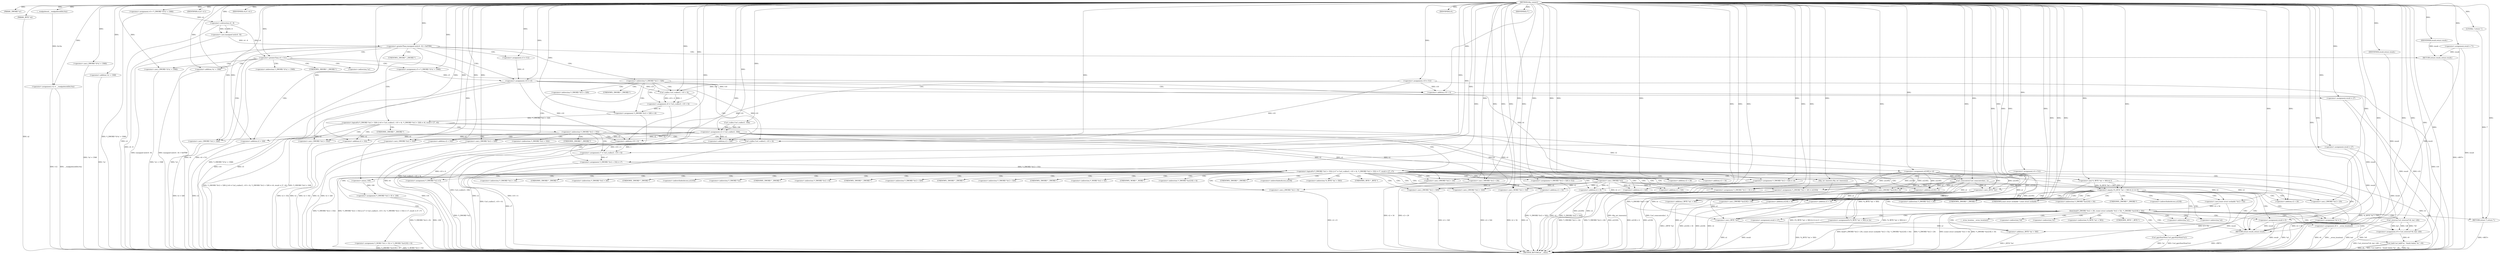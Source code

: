 digraph tftp_connect {  
"1000112" [label = "(METHOD,tftp_connect)" ]
"1000400" [label = "(METHOD_RETURN,int __cdecl)" ]
"1000113" [label = "(PARAM,_DWORD *a1)" ]
"1000114" [label = "(PARAM,_BYTE *a2)" ]
"1000127" [label = "(<operator>.assignment,v12 = __readgsdword(0x14u))" ]
"1000129" [label = "(__readgsdword,__readgsdword(0x14u))" ]
"1000131" [label = "(<operator>.assignment,v2 = Curl_ccalloc(1, 336))" ]
"1000133" [label = "(Curl_ccalloc,Curl_ccalloc(1, 336))" ]
"1000136" [label = "(<operator>.assignment,a1[185] = v2)" ]
"1000141" [label = "(<operator>.assignment,result = 27)" ]
"1000145" [label = "(IDENTIFIER,v2,if ( v2 ))" ]
"1000147" [label = "(<operator>.assignment,v4 = *(_DWORD *)(*a1 + 1568))" ]
"1000150" [label = "(<operator>.cast,(_DWORD *)(*a1 + 1568))" ]
"1000152" [label = "(<operator>.addition,*a1 + 1568)" ]
"1000157" [label = "(IDENTIFIER,v4,if ( v4 ))" ]
"1000159" [label = "(<operator>.assignment,result = 71)" ]
"1000163" [label = "(<operator>.greaterThan,(unsigned int)(v4 - 8) > 0xFFB0)" ]
"1000164" [label = "(<operator>.cast,(unsigned int)(v4 - 8))" ]
"1000166" [label = "(<operator>.subtraction,v4 - 8)" ]
"1000170" [label = "(RETURN,return result;,return result;)" ]
"1000171" [label = "(IDENTIFIER,result,return result;)" ]
"1000172" [label = "(<operator>.assignment,v5 = 512)" ]
"1000176" [label = "(<operator>.greaterThan,v4 > 511)" ]
"1000179" [label = "(<operator>.assignment,v5 = *(_DWORD *)(*a1 + 1568))" ]
"1000182" [label = "(<operator>.cast,(_DWORD *)(*a1 + 1568))" ]
"1000184" [label = "(<operator>.addition,*a1 + 1568)" ]
"1000188" [label = "(<operator>.assignment,v10 = v5)" ]
"1000193" [label = "(<operator>.assignment,v4 = 512)" ]
"1000196" [label = "(<operator>.assignment,v10 = 512)" ]
"1000200" [label = "(<operator>.logicalOr,*(_DWORD *)(v2 + 328) || (v6 = Curl_ccalloc(1, v10 + 4), *(_DWORD *)(v2 + 328) = v6, result = 27, v6))" ]
"1000202" [label = "(<operator>.cast,(_DWORD *)(v2 + 328))" ]
"1000204" [label = "(<operator>.addition,v2 + 328)" ]
"1000208" [label = "(<operator>.assignment,v6 = Curl_ccalloc(1, v10 + 4))" ]
"1000210" [label = "(Curl_ccalloc,Curl_ccalloc(1, v10 + 4))" ]
"1000212" [label = "(<operator>.addition,v10 + 4)" ]
"1000216" [label = "(<operator>.assignment,*(_DWORD *)(v2 + 328) = v6)" ]
"1000218" [label = "(<operator>.cast,(_DWORD *)(v2 + 328))" ]
"1000220" [label = "(<operator>.addition,v2 + 328)" ]
"1000225" [label = "(<operator>.assignment,result = 27)" ]
"1000228" [label = "(IDENTIFIER,v6,)" ]
"1000231" [label = "(<operator>.logicalOr,*(_DWORD *)(v2 + 332) || (v7 = Curl_ccalloc(1, v10 + 4), *(_DWORD *)(v2 + 332) = v7, result = 27, v7))" ]
"1000233" [label = "(<operator>.cast,(_DWORD *)(v2 + 332))" ]
"1000235" [label = "(<operator>.addition,v2 + 332)" ]
"1000239" [label = "(<operator>.assignment,v7 = Curl_ccalloc(1, v10 + 4))" ]
"1000241" [label = "(Curl_ccalloc,Curl_ccalloc(1, v10 + 4))" ]
"1000243" [label = "(<operator>.addition,v10 + 4)" ]
"1000247" [label = "(<operator>.assignment,*(_DWORD *)(v2 + 332) = v7)" ]
"1000249" [label = "(<operator>.cast,(_DWORD *)(v2 + 332))" ]
"1000251" [label = "(<operator>.addition,v2 + 332)" ]
"1000256" [label = "(<operator>.assignment,result = 27)" ]
"1000259" [label = "(IDENTIFIER,v7,)" ]
"1000261" [label = "(Curl_conncontrol,Curl_conncontrol(a1, 1))" ]
"1000264" [label = "(<operator>.assignment,*(_DWORD *)(v2 + 16) = a1)" ]
"1000266" [label = "(<operator>.cast,(_DWORD *)(v2 + 16))" ]
"1000268" [label = "(<operator>.addition,v2 + 16)" ]
"1000272" [label = "(<operator>.assignment,*(_DWORD *)(v2 + 20) = a1[103])" ]
"1000274" [label = "(<operator>.cast,(_DWORD *)(v2 + 20))" ]
"1000276" [label = "(<operator>.addition,v2 + 20)" ]
"1000282" [label = "(<operator>.assignment,*(_DWORD *)v2 = 0)" ]
"1000284" [label = "(<operator>.cast,(_DWORD *)v2)" ]
"1000288" [label = "(<operator>.assignment,*(_DWORD *)(v2 + 8) = -100)" ]
"1000290" [label = "(<operator>.cast,(_DWORD *)(v2 + 8))" ]
"1000292" [label = "(<operator>.addition,v2 + 8)" ]
"1000295" [label = "(<operator>.minus,-100)" ]
"1000297" [label = "(<operator>.assignment,*(_DWORD *)(v2 + 320) = 512)" ]
"1000299" [label = "(<operator>.cast,(_DWORD *)(v2 + 320))" ]
"1000301" [label = "(<operator>.addition,v2 + 320)" ]
"1000305" [label = "(<operator>.assignment,*(_DWORD *)(v2 + 324) = v4)" ]
"1000307" [label = "(<operator>.cast,(_DWORD *)(v2 + 324))" ]
"1000309" [label = "(<operator>.addition,v2 + 324)" ]
"1000313" [label = "(<operator>.assignment,*(_WORD *)(v2 + 52) = *(_DWORD *)(a1[18] + 4))" ]
"1000315" [label = "(<operator>.cast,(_WORD *)(v2 + 52))" ]
"1000317" [label = "(<operator>.addition,v2 + 52)" ]
"1000321" [label = "(<operator>.cast,(_DWORD *)(a1[18] + 4))" ]
"1000323" [label = "(<operator>.addition,a1[18] + 4)" ]
"1000328" [label = "(tftp_set_timeouts,tftp_set_timeouts())" ]
"1000330" [label = "(<operator>.equals,(*((_BYTE *)a1 + 583) & 2) == 0)" ]
"1000331" [label = "(<operator>.and,*((_BYTE *)a1 + 583) & 2)" ]
"1000333" [label = "(<operator>.addition,(_BYTE *)a1 + 583)" ]
"1000334" [label = "(<operator>.cast,(_BYTE *)a1)" ]
"1000342" [label = "(bind,bind(*(_DWORD *)(v2 + 20), (const struct sockaddr *)(v2 + 52), *(_DWORD *)(a1[18] + 16)))" ]
"1000344" [label = "(<operator>.cast,(_DWORD *)(v2 + 20))" ]
"1000346" [label = "(<operator>.addition,v2 + 20)" ]
"1000349" [label = "(<operator>.cast,(const struct sockaddr *)(v2 + 52))" ]
"1000351" [label = "(<operator>.addition,v2 + 52)" ]
"1000355" [label = "(<operator>.cast,(_DWORD *)(a1[18] + 16))" ]
"1000357" [label = "(<operator>.addition,a1[18] + 16)" ]
"1000363" [label = "(<operator>.assignment,v8 = __errno_location())" ]
"1000366" [label = "(<operator>.assignment,v9 = Curl_strerror(*v8, buf, 128))" ]
"1000368" [label = "(Curl_strerror,Curl_strerror(*v8, buf, 128))" ]
"1000373" [label = "(Curl_failf,Curl_failf(*a1, \"bind() failed; %s\", v9))" ]
"1000378" [label = "(RETURN,return 7;,return 7;)" ]
"1000379" [label = "(LITERAL,7,return 7;)" ]
"1000380" [label = "(<operators>.assignmentOr,*((_BYTE *)a1 + 583) |= 2u)" ]
"1000382" [label = "(<operator>.addition,(_BYTE *)a1 + 583)" ]
"1000383" [label = "(<operator>.cast,(_BYTE *)a1)" ]
"1000388" [label = "(Curl_pgrsStartNow,Curl_pgrsStartNow(*a1))" ]
"1000391" [label = "(<operator>.assignment,*a2 = 1)" ]
"1000395" [label = "(<operator>.assignment,result = 0)" ]
"1000398" [label = "(RETURN,return result;,return result;)" ]
"1000399" [label = "(IDENTIFIER,result,return result;)" ]
"1000181" [label = "(<operator>.indirection,*(_DWORD *)(*a1 + 1568))" ]
"1000183" [label = "(UNKNOWN,_DWORD *,_DWORD *)" ]
"1000185" [label = "(<operator>.indirection,*a1)" ]
"1000201" [label = "(<operator>.indirection,*(_DWORD *)(v2 + 328))" ]
"1000203" [label = "(UNKNOWN,_DWORD *,_DWORD *)" ]
"1000217" [label = "(<operator>.indirection,*(_DWORD *)(v2 + 328))" ]
"1000219" [label = "(UNKNOWN,_DWORD *,_DWORD *)" ]
"1000232" [label = "(<operator>.indirection,*(_DWORD *)(v2 + 332))" ]
"1000234" [label = "(UNKNOWN,_DWORD *,_DWORD *)" ]
"1000248" [label = "(<operator>.indirection,*(_DWORD *)(v2 + 332))" ]
"1000250" [label = "(UNKNOWN,_DWORD *,_DWORD *)" ]
"1000265" [label = "(<operator>.indirection,*(_DWORD *)(v2 + 16))" ]
"1000267" [label = "(UNKNOWN,_DWORD *,_DWORD *)" ]
"1000273" [label = "(<operator>.indirection,*(_DWORD *)(v2 + 20))" ]
"1000275" [label = "(UNKNOWN,_DWORD *,_DWORD *)" ]
"1000279" [label = "(<operator>.indirectIndexAccess,a1[103])" ]
"1000283" [label = "(<operator>.indirection,*(_DWORD *)v2)" ]
"1000285" [label = "(UNKNOWN,_DWORD *,_DWORD *)" ]
"1000289" [label = "(<operator>.indirection,*(_DWORD *)(v2 + 8))" ]
"1000291" [label = "(UNKNOWN,_DWORD *,_DWORD *)" ]
"1000298" [label = "(<operator>.indirection,*(_DWORD *)(v2 + 320))" ]
"1000300" [label = "(UNKNOWN,_DWORD *,_DWORD *)" ]
"1000306" [label = "(<operator>.indirection,*(_DWORD *)(v2 + 324))" ]
"1000308" [label = "(UNKNOWN,_DWORD *,_DWORD *)" ]
"1000314" [label = "(<operator>.indirection,*(_WORD *)(v2 + 52))" ]
"1000316" [label = "(UNKNOWN,_WORD *,_WORD *)" ]
"1000320" [label = "(<operator>.indirection,*(_DWORD *)(a1[18] + 4))" ]
"1000322" [label = "(UNKNOWN,_DWORD *,_DWORD *)" ]
"1000324" [label = "(<operator>.indirectIndexAccess,a1[18])" ]
"1000332" [label = "(<operator>.indirection,*((_BYTE *)a1 + 583))" ]
"1000335" [label = "(UNKNOWN,_BYTE *,_BYTE *)" ]
"1000343" [label = "(<operator>.indirection,*(_DWORD *)(v2 + 20))" ]
"1000345" [label = "(UNKNOWN,_DWORD *,_DWORD *)" ]
"1000350" [label = "(UNKNOWN,const struct sockaddr *,const struct sockaddr *)" ]
"1000354" [label = "(<operator>.indirection,*(_DWORD *)(a1[18] + 16))" ]
"1000356" [label = "(UNKNOWN,_DWORD *,_DWORD *)" ]
"1000358" [label = "(<operator>.indirectIndexAccess,a1[18])" ]
"1000365" [label = "(__errno_location,__errno_location())" ]
"1000369" [label = "(<operator>.indirection,*v8)" ]
"1000374" [label = "(<operator>.indirection,*a1)" ]
"1000381" [label = "(<operator>.indirection,*((_BYTE *)a1 + 583))" ]
"1000384" [label = "(UNKNOWN,_BYTE *,_BYTE *)" ]
"1000389" [label = "(<operator>.indirection,*a1)" ]
"1000392" [label = "(<operator>.indirection,*a2)" ]
  "1000378" -> "1000400"  [ label = "DDG: <RET>"] 
  "1000170" -> "1000400"  [ label = "DDG: <RET>"] 
  "1000344" -> "1000400"  [ label = "DDG: v2 + 20"] 
  "1000210" -> "1000400"  [ label = "DDG: v10 + 4"] 
  "1000288" -> "1000400"  [ label = "DDG: *(_DWORD *)(v2 + 8)"] 
  "1000179" -> "1000400"  [ label = "DDG: *(_DWORD *)(*a1 + 1568)"] 
  "1000163" -> "1000400"  [ label = "DDG: (unsigned int)(v4 - 8)"] 
  "1000166" -> "1000400"  [ label = "DDG: v4"] 
  "1000241" -> "1000400"  [ label = "DDG: v10 + 4"] 
  "1000193" -> "1000400"  [ label = "DDG: v4"] 
  "1000342" -> "1000400"  [ label = "DDG: bind(*(_DWORD *)(v2 + 20), (const struct sockaddr *)(v2 + 52), *(_DWORD *)(a1[18] + 16))"] 
  "1000373" -> "1000400"  [ label = "DDG: *a1"] 
  "1000204" -> "1000400"  [ label = "DDG: v2"] 
  "1000200" -> "1000400"  [ label = "DDG: *(_DWORD *)(v2 + 328) || (v6 = Curl_ccalloc(1, v10 + 4), *(_DWORD *)(v2 + 328) = v6, result = 27, v6)"] 
  "1000288" -> "1000400"  [ label = "DDG: -100"] 
  "1000388" -> "1000400"  [ label = "DDG: *a1"] 
  "1000127" -> "1000400"  [ label = "DDG: v12"] 
  "1000163" -> "1000400"  [ label = "DDG: (unsigned int)(v4 - 8) > 0xFFB0"] 
  "1000351" -> "1000400"  [ label = "DDG: v2"] 
  "1000216" -> "1000400"  [ label = "DDG: v6"] 
  "1000188" -> "1000400"  [ label = "DDG: v10"] 
  "1000164" -> "1000400"  [ label = "DDG: v4 - 8"] 
  "1000243" -> "1000400"  [ label = "DDG: v10"] 
  "1000330" -> "1000400"  [ label = "DDG: (*((_BYTE *)a1 + 583) & 2) == 0"] 
  "1000264" -> "1000400"  [ label = "DDG: *(_DWORD *)(v2 + 16)"] 
  "1000349" -> "1000400"  [ label = "DDG: v2 + 52"] 
  "1000141" -> "1000400"  [ label = "DDG: result"] 
  "1000182" -> "1000400"  [ label = "DDG: *a1 + 1568"] 
  "1000212" -> "1000400"  [ label = "DDG: v10"] 
  "1000333" -> "1000400"  [ label = "DDG: (_BYTE *)a1"] 
  "1000321" -> "1000400"  [ label = "DDG: a1[18] + 4"] 
  "1000363" -> "1000400"  [ label = "DDG: v8"] 
  "1000368" -> "1000400"  [ label = "DDG: *v8"] 
  "1000391" -> "1000400"  [ label = "DDG: *a2"] 
  "1000220" -> "1000400"  [ label = "DDG: v2"] 
  "1000150" -> "1000400"  [ label = "DDG: *a1 + 1568"] 
  "1000297" -> "1000400"  [ label = "DDG: *(_DWORD *)(v2 + 320)"] 
  "1000313" -> "1000400"  [ label = "DDG: *(_DWORD *)(a1[18] + 4)"] 
  "1000136" -> "1000400"  [ label = "DDG: a1[185]"] 
  "1000282" -> "1000400"  [ label = "DDG: *(_DWORD *)v2"] 
  "1000218" -> "1000400"  [ label = "DDG: v2 + 328"] 
  "1000299" -> "1000400"  [ label = "DDG: v2 + 320"] 
  "1000152" -> "1000400"  [ label = "DDG: *a1"] 
  "1000225" -> "1000400"  [ label = "DDG: result"] 
  "1000239" -> "1000400"  [ label = "DDG: Curl_ccalloc(1, v10 + 4)"] 
  "1000366" -> "1000400"  [ label = "DDG: Curl_strerror(*v8, buf, 128)"] 
  "1000266" -> "1000400"  [ label = "DDG: v2 + 16"] 
  "1000131" -> "1000400"  [ label = "DDG: Curl_ccalloc(1, 336)"] 
  "1000363" -> "1000400"  [ label = "DDG: __errno_location()"] 
  "1000290" -> "1000400"  [ label = "DDG: v2 + 8"] 
  "1000147" -> "1000400"  [ label = "DDG: *(_DWORD *)(*a1 + 1568)"] 
  "1000202" -> "1000400"  [ label = "DDG: v2 + 328"] 
  "1000235" -> "1000400"  [ label = "DDG: v2"] 
  "1000188" -> "1000400"  [ label = "DDG: v5"] 
  "1000383" -> "1000400"  [ label = "DDG: a1"] 
  "1000231" -> "1000400"  [ label = "DDG: *(_DWORD *)(v2 + 332)"] 
  "1000184" -> "1000400"  [ label = "DDG: *a1"] 
  "1000272" -> "1000400"  [ label = "DDG: a1[103]"] 
  "1000313" -> "1000400"  [ label = "DDG: *(_WORD *)(v2 + 52)"] 
  "1000261" -> "1000400"  [ label = "DDG: Curl_conncontrol(a1, 1)"] 
  "1000342" -> "1000400"  [ label = "DDG: *(_DWORD *)(v2 + 20)"] 
  "1000251" -> "1000400"  [ label = "DDG: v2"] 
  "1000231" -> "1000400"  [ label = "DDG: *(_DWORD *)(v2 + 332) || (v7 = Curl_ccalloc(1, v10 + 4), *(_DWORD *)(v2 + 332) = v7, result = 27, v7)"] 
  "1000315" -> "1000400"  [ label = "DDG: v2 + 52"] 
  "1000331" -> "1000400"  [ label = "DDG: *((_BYTE *)a1 + 583)"] 
  "1000342" -> "1000400"  [ label = "DDG: (const struct sockaddr *)(v2 + 52)"] 
  "1000256" -> "1000400"  [ label = "DDG: result"] 
  "1000388" -> "1000400"  [ label = "DDG: Curl_pgrsStartNow(*a1)"] 
  "1000305" -> "1000400"  [ label = "DDG: *(_DWORD *)(v2 + 324)"] 
  "1000200" -> "1000400"  [ label = "DDG: *(_DWORD *)(v2 + 328)"] 
  "1000328" -> "1000400"  [ label = "DDG: tftp_set_timeouts()"] 
  "1000334" -> "1000400"  [ label = "DDG: a1"] 
  "1000114" -> "1000400"  [ label = "DDG: a2"] 
  "1000272" -> "1000400"  [ label = "DDG: *(_DWORD *)(v2 + 20)"] 
  "1000176" -> "1000400"  [ label = "DDG: v4"] 
  "1000373" -> "1000400"  [ label = "DDG: v9"] 
  "1000176" -> "1000400"  [ label = "DDG: v4 > 511"] 
  "1000395" -> "1000400"  [ label = "DDG: result"] 
  "1000342" -> "1000400"  [ label = "DDG: *(_DWORD *)(a1[18] + 16)"] 
  "1000136" -> "1000400"  [ label = "DDG: v2"] 
  "1000127" -> "1000400"  [ label = "DDG: __readgsdword(0x14u)"] 
  "1000382" -> "1000400"  [ label = "DDG: (_BYTE *)a1"] 
  "1000355" -> "1000400"  [ label = "DDG: a1[18] + 16"] 
  "1000208" -> "1000400"  [ label = "DDG: Curl_ccalloc(1, v10 + 4)"] 
  "1000159" -> "1000400"  [ label = "DDG: result"] 
  "1000247" -> "1000400"  [ label = "DDG: v7"] 
  "1000307" -> "1000400"  [ label = "DDG: v2 + 324"] 
  "1000317" -> "1000400"  [ label = "DDG: v2"] 
  "1000373" -> "1000400"  [ label = "DDG: Curl_failf(*a1, \"bind() failed; %s\", v9)"] 
  "1000274" -> "1000400"  [ label = "DDG: v2 + 20"] 
  "1000196" -> "1000400"  [ label = "DDG: v10"] 
  "1000380" -> "1000400"  [ label = "DDG: *((_BYTE *)a1 + 583)"] 
  "1000368" -> "1000400"  [ label = "DDG: buf"] 
  "1000323" -> "1000400"  [ label = "DDG: a1[18]"] 
  "1000357" -> "1000400"  [ label = "DDG: a1[18]"] 
  "1000305" -> "1000400"  [ label = "DDG: v4"] 
  "1000233" -> "1000400"  [ label = "DDG: v2 + 332"] 
  "1000249" -> "1000400"  [ label = "DDG: v2 + 332"] 
  "1000330" -> "1000400"  [ label = "DDG: *((_BYTE *)a1 + 583) & 2"] 
  "1000398" -> "1000400"  [ label = "DDG: <RET>"] 
  "1000112" -> "1000113"  [ label = "DDG: "] 
  "1000112" -> "1000114"  [ label = "DDG: "] 
  "1000129" -> "1000127"  [ label = "DDG: 0x14u"] 
  "1000112" -> "1000127"  [ label = "DDG: "] 
  "1000112" -> "1000129"  [ label = "DDG: "] 
  "1000133" -> "1000131"  [ label = "DDG: 1"] 
  "1000133" -> "1000131"  [ label = "DDG: 336"] 
  "1000112" -> "1000131"  [ label = "DDG: "] 
  "1000112" -> "1000133"  [ label = "DDG: "] 
  "1000131" -> "1000136"  [ label = "DDG: v2"] 
  "1000112" -> "1000136"  [ label = "DDG: "] 
  "1000112" -> "1000141"  [ label = "DDG: "] 
  "1000112" -> "1000145"  [ label = "DDG: "] 
  "1000112" -> "1000147"  [ label = "DDG: "] 
  "1000112" -> "1000150"  [ label = "DDG: "] 
  "1000112" -> "1000152"  [ label = "DDG: "] 
  "1000112" -> "1000157"  [ label = "DDG: "] 
  "1000112" -> "1000159"  [ label = "DDG: "] 
  "1000164" -> "1000163"  [ label = "DDG: v4 - 8"] 
  "1000166" -> "1000164"  [ label = "DDG: v4"] 
  "1000166" -> "1000164"  [ label = "DDG: 8"] 
  "1000147" -> "1000166"  [ label = "DDG: v4"] 
  "1000112" -> "1000166"  [ label = "DDG: "] 
  "1000112" -> "1000163"  [ label = "DDG: "] 
  "1000171" -> "1000170"  [ label = "DDG: result"] 
  "1000159" -> "1000170"  [ label = "DDG: result"] 
  "1000112" -> "1000171"  [ label = "DDG: "] 
  "1000112" -> "1000172"  [ label = "DDG: "] 
  "1000166" -> "1000176"  [ label = "DDG: v4"] 
  "1000112" -> "1000176"  [ label = "DDG: "] 
  "1000112" -> "1000179"  [ label = "DDG: "] 
  "1000112" -> "1000182"  [ label = "DDG: "] 
  "1000112" -> "1000184"  [ label = "DDG: "] 
  "1000179" -> "1000188"  [ label = "DDG: v5"] 
  "1000172" -> "1000188"  [ label = "DDG: v5"] 
  "1000112" -> "1000188"  [ label = "DDG: "] 
  "1000112" -> "1000193"  [ label = "DDG: "] 
  "1000112" -> "1000196"  [ label = "DDG: "] 
  "1000216" -> "1000200"  [ label = "DDG: *(_DWORD *)(v2 + 328)"] 
  "1000112" -> "1000202"  [ label = "DDG: "] 
  "1000131" -> "1000202"  [ label = "DDG: v2"] 
  "1000112" -> "1000204"  [ label = "DDG: "] 
  "1000131" -> "1000204"  [ label = "DDG: v2"] 
  "1000210" -> "1000208"  [ label = "DDG: 1"] 
  "1000210" -> "1000208"  [ label = "DDG: v10 + 4"] 
  "1000112" -> "1000208"  [ label = "DDG: "] 
  "1000112" -> "1000210"  [ label = "DDG: "] 
  "1000188" -> "1000210"  [ label = "DDG: v10"] 
  "1000196" -> "1000210"  [ label = "DDG: v10"] 
  "1000188" -> "1000212"  [ label = "DDG: v10"] 
  "1000196" -> "1000212"  [ label = "DDG: v10"] 
  "1000112" -> "1000212"  [ label = "DDG: "] 
  "1000208" -> "1000216"  [ label = "DDG: v6"] 
  "1000112" -> "1000216"  [ label = "DDG: "] 
  "1000112" -> "1000218"  [ label = "DDG: "] 
  "1000131" -> "1000218"  [ label = "DDG: v2"] 
  "1000112" -> "1000220"  [ label = "DDG: "] 
  "1000131" -> "1000220"  [ label = "DDG: v2"] 
  "1000112" -> "1000225"  [ label = "DDG: "] 
  "1000112" -> "1000228"  [ label = "DDG: "] 
  "1000247" -> "1000231"  [ label = "DDG: *(_DWORD *)(v2 + 332)"] 
  "1000112" -> "1000233"  [ label = "DDG: "] 
  "1000131" -> "1000233"  [ label = "DDG: v2"] 
  "1000112" -> "1000235"  [ label = "DDG: "] 
  "1000131" -> "1000235"  [ label = "DDG: v2"] 
  "1000241" -> "1000239"  [ label = "DDG: 1"] 
  "1000241" -> "1000239"  [ label = "DDG: v10 + 4"] 
  "1000112" -> "1000239"  [ label = "DDG: "] 
  "1000112" -> "1000241"  [ label = "DDG: "] 
  "1000188" -> "1000241"  [ label = "DDG: v10"] 
  "1000196" -> "1000241"  [ label = "DDG: v10"] 
  "1000188" -> "1000243"  [ label = "DDG: v10"] 
  "1000196" -> "1000243"  [ label = "DDG: v10"] 
  "1000112" -> "1000243"  [ label = "DDG: "] 
  "1000239" -> "1000247"  [ label = "DDG: v7"] 
  "1000112" -> "1000247"  [ label = "DDG: "] 
  "1000112" -> "1000249"  [ label = "DDG: "] 
  "1000131" -> "1000249"  [ label = "DDG: v2"] 
  "1000112" -> "1000251"  [ label = "DDG: "] 
  "1000131" -> "1000251"  [ label = "DDG: v2"] 
  "1000112" -> "1000256"  [ label = "DDG: "] 
  "1000112" -> "1000259"  [ label = "DDG: "] 
  "1000136" -> "1000261"  [ label = "DDG: a1[185]"] 
  "1000112" -> "1000261"  [ label = "DDG: "] 
  "1000136" -> "1000264"  [ label = "DDG: a1[185]"] 
  "1000261" -> "1000264"  [ label = "DDG: a1"] 
  "1000112" -> "1000264"  [ label = "DDG: "] 
  "1000112" -> "1000266"  [ label = "DDG: "] 
  "1000131" -> "1000266"  [ label = "DDG: v2"] 
  "1000112" -> "1000268"  [ label = "DDG: "] 
  "1000131" -> "1000268"  [ label = "DDG: v2"] 
  "1000136" -> "1000272"  [ label = "DDG: a1[185]"] 
  "1000261" -> "1000272"  [ label = "DDG: a1"] 
  "1000112" -> "1000272"  [ label = "DDG: "] 
  "1000112" -> "1000274"  [ label = "DDG: "] 
  "1000131" -> "1000274"  [ label = "DDG: v2"] 
  "1000112" -> "1000276"  [ label = "DDG: "] 
  "1000131" -> "1000276"  [ label = "DDG: v2"] 
  "1000112" -> "1000282"  [ label = "DDG: "] 
  "1000112" -> "1000284"  [ label = "DDG: "] 
  "1000131" -> "1000284"  [ label = "DDG: v2"] 
  "1000295" -> "1000288"  [ label = "DDG: 100"] 
  "1000284" -> "1000290"  [ label = "DDG: v2"] 
  "1000112" -> "1000290"  [ label = "DDG: "] 
  "1000284" -> "1000292"  [ label = "DDG: v2"] 
  "1000112" -> "1000292"  [ label = "DDG: "] 
  "1000112" -> "1000295"  [ label = "DDG: "] 
  "1000112" -> "1000297"  [ label = "DDG: "] 
  "1000112" -> "1000299"  [ label = "DDG: "] 
  "1000284" -> "1000299"  [ label = "DDG: v2"] 
  "1000112" -> "1000301"  [ label = "DDG: "] 
  "1000284" -> "1000301"  [ label = "DDG: v2"] 
  "1000193" -> "1000305"  [ label = "DDG: v4"] 
  "1000176" -> "1000305"  [ label = "DDG: v4"] 
  "1000112" -> "1000305"  [ label = "DDG: "] 
  "1000112" -> "1000307"  [ label = "DDG: "] 
  "1000284" -> "1000307"  [ label = "DDG: v2"] 
  "1000112" -> "1000309"  [ label = "DDG: "] 
  "1000284" -> "1000309"  [ label = "DDG: v2"] 
  "1000112" -> "1000315"  [ label = "DDG: "] 
  "1000284" -> "1000315"  [ label = "DDG: v2"] 
  "1000112" -> "1000317"  [ label = "DDG: "] 
  "1000284" -> "1000317"  [ label = "DDG: v2"] 
  "1000136" -> "1000321"  [ label = "DDG: a1[185]"] 
  "1000261" -> "1000321"  [ label = "DDG: a1"] 
  "1000112" -> "1000321"  [ label = "DDG: "] 
  "1000136" -> "1000323"  [ label = "DDG: a1[185]"] 
  "1000261" -> "1000323"  [ label = "DDG: a1"] 
  "1000112" -> "1000323"  [ label = "DDG: "] 
  "1000112" -> "1000328"  [ label = "DDG: "] 
  "1000331" -> "1000330"  [ label = "DDG: *((_BYTE *)a1 + 583)"] 
  "1000331" -> "1000330"  [ label = "DDG: 2"] 
  "1000334" -> "1000333"  [ label = "DDG: a1"] 
  "1000136" -> "1000334"  [ label = "DDG: a1[185]"] 
  "1000112" -> "1000334"  [ label = "DDG: "] 
  "1000261" -> "1000334"  [ label = "DDG: a1"] 
  "1000112" -> "1000333"  [ label = "DDG: "] 
  "1000112" -> "1000331"  [ label = "DDG: "] 
  "1000112" -> "1000330"  [ label = "DDG: "] 
  "1000272" -> "1000342"  [ label = "DDG: *(_DWORD *)(v2 + 20)"] 
  "1000112" -> "1000344"  [ label = "DDG: "] 
  "1000284" -> "1000344"  [ label = "DDG: v2"] 
  "1000112" -> "1000346"  [ label = "DDG: "] 
  "1000284" -> "1000346"  [ label = "DDG: v2"] 
  "1000349" -> "1000342"  [ label = "DDG: v2 + 52"] 
  "1000112" -> "1000349"  [ label = "DDG: "] 
  "1000284" -> "1000349"  [ label = "DDG: v2"] 
  "1000112" -> "1000351"  [ label = "DDG: "] 
  "1000284" -> "1000351"  [ label = "DDG: v2"] 
  "1000334" -> "1000355"  [ label = "DDG: a1"] 
  "1000136" -> "1000355"  [ label = "DDG: a1[185]"] 
  "1000261" -> "1000355"  [ label = "DDG: a1"] 
  "1000112" -> "1000355"  [ label = "DDG: "] 
  "1000334" -> "1000357"  [ label = "DDG: a1"] 
  "1000136" -> "1000357"  [ label = "DDG: a1[185]"] 
  "1000261" -> "1000357"  [ label = "DDG: a1"] 
  "1000112" -> "1000357"  [ label = "DDG: "] 
  "1000112" -> "1000363"  [ label = "DDG: "] 
  "1000368" -> "1000366"  [ label = "DDG: *v8"] 
  "1000368" -> "1000366"  [ label = "DDG: buf"] 
  "1000368" -> "1000366"  [ label = "DDG: 128"] 
  "1000112" -> "1000366"  [ label = "DDG: "] 
  "1000112" -> "1000368"  [ label = "DDG: "] 
  "1000112" -> "1000373"  [ label = "DDG: "] 
  "1000366" -> "1000373"  [ label = "DDG: v9"] 
  "1000379" -> "1000378"  [ label = "DDG: 7"] 
  "1000112" -> "1000378"  [ label = "DDG: "] 
  "1000112" -> "1000379"  [ label = "DDG: "] 
  "1000112" -> "1000380"  [ label = "DDG: "] 
  "1000331" -> "1000380"  [ label = "DDG: *((_BYTE *)a1 + 583)"] 
  "1000383" -> "1000382"  [ label = "DDG: a1"] 
  "1000136" -> "1000383"  [ label = "DDG: a1[185]"] 
  "1000334" -> "1000383"  [ label = "DDG: a1"] 
  "1000112" -> "1000383"  [ label = "DDG: "] 
  "1000261" -> "1000383"  [ label = "DDG: a1"] 
  "1000112" -> "1000382"  [ label = "DDG: "] 
  "1000112" -> "1000391"  [ label = "DDG: "] 
  "1000112" -> "1000395"  [ label = "DDG: "] 
  "1000399" -> "1000398"  [ label = "DDG: result"] 
  "1000141" -> "1000398"  [ label = "DDG: result"] 
  "1000225" -> "1000398"  [ label = "DDG: result"] 
  "1000256" -> "1000398"  [ label = "DDG: result"] 
  "1000395" -> "1000398"  [ label = "DDG: result"] 
  "1000159" -> "1000398"  [ label = "DDG: result"] 
  "1000112" -> "1000399"  [ label = "DDG: "] 
  "1000163" -> "1000176"  [ label = "CDG: "] 
  "1000163" -> "1000172"  [ label = "CDG: "] 
  "1000163" -> "1000170"  [ label = "CDG: "] 
  "1000163" -> "1000188"  [ label = "CDG: "] 
  "1000163" -> "1000204"  [ label = "CDG: "] 
  "1000163" -> "1000203"  [ label = "CDG: "] 
  "1000163" -> "1000202"  [ label = "CDG: "] 
  "1000163" -> "1000201"  [ label = "CDG: "] 
  "1000163" -> "1000200"  [ label = "CDG: "] 
  "1000176" -> "1000185"  [ label = "CDG: "] 
  "1000176" -> "1000184"  [ label = "CDG: "] 
  "1000176" -> "1000183"  [ label = "CDG: "] 
  "1000176" -> "1000182"  [ label = "CDG: "] 
  "1000176" -> "1000181"  [ label = "CDG: "] 
  "1000176" -> "1000179"  [ label = "CDG: "] 
  "1000200" -> "1000235"  [ label = "CDG: "] 
  "1000200" -> "1000234"  [ label = "CDG: "] 
  "1000200" -> "1000233"  [ label = "CDG: "] 
  "1000200" -> "1000232"  [ label = "CDG: "] 
  "1000200" -> "1000231"  [ label = "CDG: "] 
  "1000200" -> "1000398"  [ label = "CDG: "] 
  "1000201" -> "1000208"  [ label = "CDG: "] 
  "1000201" -> "1000220"  [ label = "CDG: "] 
  "1000201" -> "1000219"  [ label = "CDG: "] 
  "1000201" -> "1000218"  [ label = "CDG: "] 
  "1000201" -> "1000217"  [ label = "CDG: "] 
  "1000201" -> "1000216"  [ label = "CDG: "] 
  "1000201" -> "1000212"  [ label = "CDG: "] 
  "1000201" -> "1000210"  [ label = "CDG: "] 
  "1000201" -> "1000225"  [ label = "CDG: "] 
  "1000231" -> "1000272"  [ label = "CDG: "] 
  "1000231" -> "1000268"  [ label = "CDG: "] 
  "1000231" -> "1000267"  [ label = "CDG: "] 
  "1000231" -> "1000266"  [ label = "CDG: "] 
  "1000231" -> "1000265"  [ label = "CDG: "] 
  "1000231" -> "1000264"  [ label = "CDG: "] 
  "1000231" -> "1000261"  [ label = "CDG: "] 
  "1000231" -> "1000288"  [ label = "CDG: "] 
  "1000231" -> "1000285"  [ label = "CDG: "] 
  "1000231" -> "1000284"  [ label = "CDG: "] 
  "1000231" -> "1000283"  [ label = "CDG: "] 
  "1000231" -> "1000282"  [ label = "CDG: "] 
  "1000231" -> "1000279"  [ label = "CDG: "] 
  "1000231" -> "1000276"  [ label = "CDG: "] 
  "1000231" -> "1000275"  [ label = "CDG: "] 
  "1000231" -> "1000274"  [ label = "CDG: "] 
  "1000231" -> "1000273"  [ label = "CDG: "] 
  "1000231" -> "1000301"  [ label = "CDG: "] 
  "1000231" -> "1000300"  [ label = "CDG: "] 
  "1000231" -> "1000299"  [ label = "CDG: "] 
  "1000231" -> "1000298"  [ label = "CDG: "] 
  "1000231" -> "1000297"  [ label = "CDG: "] 
  "1000231" -> "1000295"  [ label = "CDG: "] 
  "1000231" -> "1000292"  [ label = "CDG: "] 
  "1000231" -> "1000291"  [ label = "CDG: "] 
  "1000231" -> "1000290"  [ label = "CDG: "] 
  "1000231" -> "1000289"  [ label = "CDG: "] 
  "1000231" -> "1000320"  [ label = "CDG: "] 
  "1000231" -> "1000317"  [ label = "CDG: "] 
  "1000231" -> "1000316"  [ label = "CDG: "] 
  "1000231" -> "1000315"  [ label = "CDG: "] 
  "1000231" -> "1000314"  [ label = "CDG: "] 
  "1000231" -> "1000313"  [ label = "CDG: "] 
  "1000231" -> "1000309"  [ label = "CDG: "] 
  "1000231" -> "1000308"  [ label = "CDG: "] 
  "1000231" -> "1000307"  [ label = "CDG: "] 
  "1000231" -> "1000306"  [ label = "CDG: "] 
  "1000231" -> "1000305"  [ label = "CDG: "] 
  "1000231" -> "1000335"  [ label = "CDG: "] 
  "1000231" -> "1000334"  [ label = "CDG: "] 
  "1000231" -> "1000333"  [ label = "CDG: "] 
  "1000231" -> "1000332"  [ label = "CDG: "] 
  "1000231" -> "1000331"  [ label = "CDG: "] 
  "1000231" -> "1000330"  [ label = "CDG: "] 
  "1000231" -> "1000328"  [ label = "CDG: "] 
  "1000231" -> "1000324"  [ label = "CDG: "] 
  "1000231" -> "1000323"  [ label = "CDG: "] 
  "1000231" -> "1000322"  [ label = "CDG: "] 
  "1000231" -> "1000321"  [ label = "CDG: "] 
  "1000231" -> "1000398"  [ label = "CDG: "] 
  "1000232" -> "1000239"  [ label = "CDG: "] 
  "1000232" -> "1000256"  [ label = "CDG: "] 
  "1000232" -> "1000251"  [ label = "CDG: "] 
  "1000232" -> "1000250"  [ label = "CDG: "] 
  "1000232" -> "1000249"  [ label = "CDG: "] 
  "1000232" -> "1000248"  [ label = "CDG: "] 
  "1000232" -> "1000247"  [ label = "CDG: "] 
  "1000232" -> "1000243"  [ label = "CDG: "] 
  "1000232" -> "1000241"  [ label = "CDG: "] 
  "1000330" -> "1000351"  [ label = "CDG: "] 
  "1000330" -> "1000350"  [ label = "CDG: "] 
  "1000330" -> "1000349"  [ label = "CDG: "] 
  "1000330" -> "1000346"  [ label = "CDG: "] 
  "1000330" -> "1000345"  [ label = "CDG: "] 
  "1000330" -> "1000344"  [ label = "CDG: "] 
  "1000330" -> "1000343"  [ label = "CDG: "] 
  "1000330" -> "1000342"  [ label = "CDG: "] 
  "1000330" -> "1000358"  [ label = "CDG: "] 
  "1000330" -> "1000357"  [ label = "CDG: "] 
  "1000330" -> "1000356"  [ label = "CDG: "] 
  "1000330" -> "1000355"  [ label = "CDG: "] 
  "1000330" -> "1000354"  [ label = "CDG: "] 
  "1000330" -> "1000398"  [ label = "CDG: "] 
  "1000330" -> "1000395"  [ label = "CDG: "] 
  "1000330" -> "1000392"  [ label = "CDG: "] 
  "1000330" -> "1000391"  [ label = "CDG: "] 
  "1000330" -> "1000389"  [ label = "CDG: "] 
  "1000330" -> "1000388"  [ label = "CDG: "] 
  "1000342" -> "1000368"  [ label = "CDG: "] 
  "1000342" -> "1000366"  [ label = "CDG: "] 
  "1000342" -> "1000365"  [ label = "CDG: "] 
  "1000342" -> "1000363"  [ label = "CDG: "] 
  "1000342" -> "1000384"  [ label = "CDG: "] 
  "1000342" -> "1000383"  [ label = "CDG: "] 
  "1000342" -> "1000382"  [ label = "CDG: "] 
  "1000342" -> "1000381"  [ label = "CDG: "] 
  "1000342" -> "1000380"  [ label = "CDG: "] 
  "1000342" -> "1000378"  [ label = "CDG: "] 
  "1000342" -> "1000374"  [ label = "CDG: "] 
  "1000342" -> "1000373"  [ label = "CDG: "] 
  "1000342" -> "1000369"  [ label = "CDG: "] 
  "1000342" -> "1000398"  [ label = "CDG: "] 
  "1000342" -> "1000395"  [ label = "CDG: "] 
  "1000342" -> "1000392"  [ label = "CDG: "] 
  "1000342" -> "1000391"  [ label = "CDG: "] 
  "1000342" -> "1000389"  [ label = "CDG: "] 
  "1000342" -> "1000388"  [ label = "CDG: "] 
}
